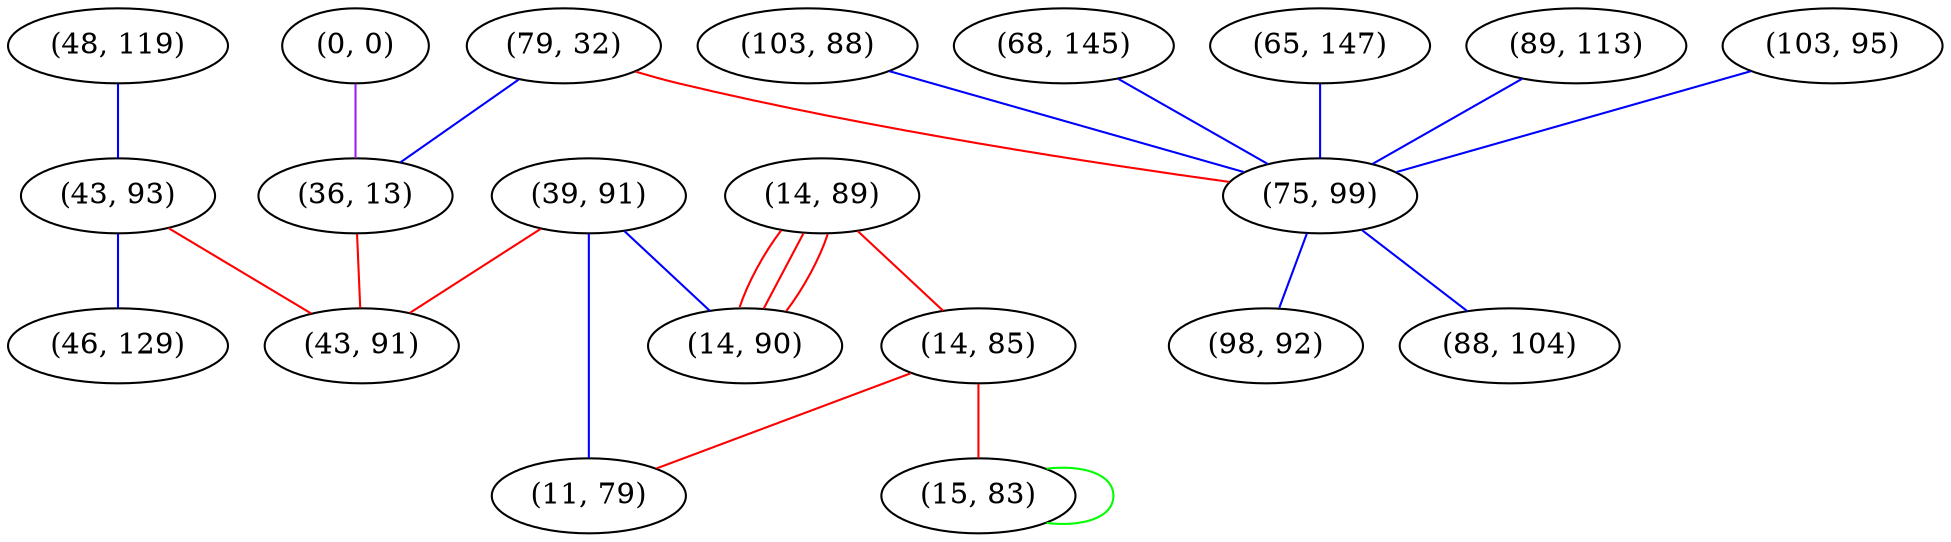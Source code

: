 graph "" {
"(0, 0)";
"(65, 147)";
"(89, 113)";
"(103, 95)";
"(103, 88)";
"(39, 91)";
"(14, 89)";
"(68, 145)";
"(79, 32)";
"(75, 99)";
"(48, 119)";
"(43, 93)";
"(36, 13)";
"(46, 129)";
"(14, 90)";
"(43, 91)";
"(14, 85)";
"(15, 83)";
"(11, 79)";
"(88, 104)";
"(98, 92)";
"(0, 0)" -- "(36, 13)"  [color=purple, key=0, weight=4];
"(65, 147)" -- "(75, 99)"  [color=blue, key=0, weight=3];
"(89, 113)" -- "(75, 99)"  [color=blue, key=0, weight=3];
"(103, 95)" -- "(75, 99)"  [color=blue, key=0, weight=3];
"(103, 88)" -- "(75, 99)"  [color=blue, key=0, weight=3];
"(39, 91)" -- "(11, 79)"  [color=blue, key=0, weight=3];
"(39, 91)" -- "(14, 90)"  [color=blue, key=0, weight=3];
"(39, 91)" -- "(43, 91)"  [color=red, key=0, weight=1];
"(14, 89)" -- "(14, 90)"  [color=red, key=0, weight=1];
"(14, 89)" -- "(14, 90)"  [color=red, key=1, weight=1];
"(14, 89)" -- "(14, 90)"  [color=red, key=2, weight=1];
"(14, 89)" -- "(14, 85)"  [color=red, key=0, weight=1];
"(68, 145)" -- "(75, 99)"  [color=blue, key=0, weight=3];
"(79, 32)" -- "(36, 13)"  [color=blue, key=0, weight=3];
"(79, 32)" -- "(75, 99)"  [color=red, key=0, weight=1];
"(75, 99)" -- "(88, 104)"  [color=blue, key=0, weight=3];
"(75, 99)" -- "(98, 92)"  [color=blue, key=0, weight=3];
"(48, 119)" -- "(43, 93)"  [color=blue, key=0, weight=3];
"(43, 93)" -- "(46, 129)"  [color=blue, key=0, weight=3];
"(43, 93)" -- "(43, 91)"  [color=red, key=0, weight=1];
"(36, 13)" -- "(43, 91)"  [color=red, key=0, weight=1];
"(14, 85)" -- "(11, 79)"  [color=red, key=0, weight=1];
"(14, 85)" -- "(15, 83)"  [color=red, key=0, weight=1];
"(15, 83)" -- "(15, 83)"  [color=green, key=0, weight=2];
}
